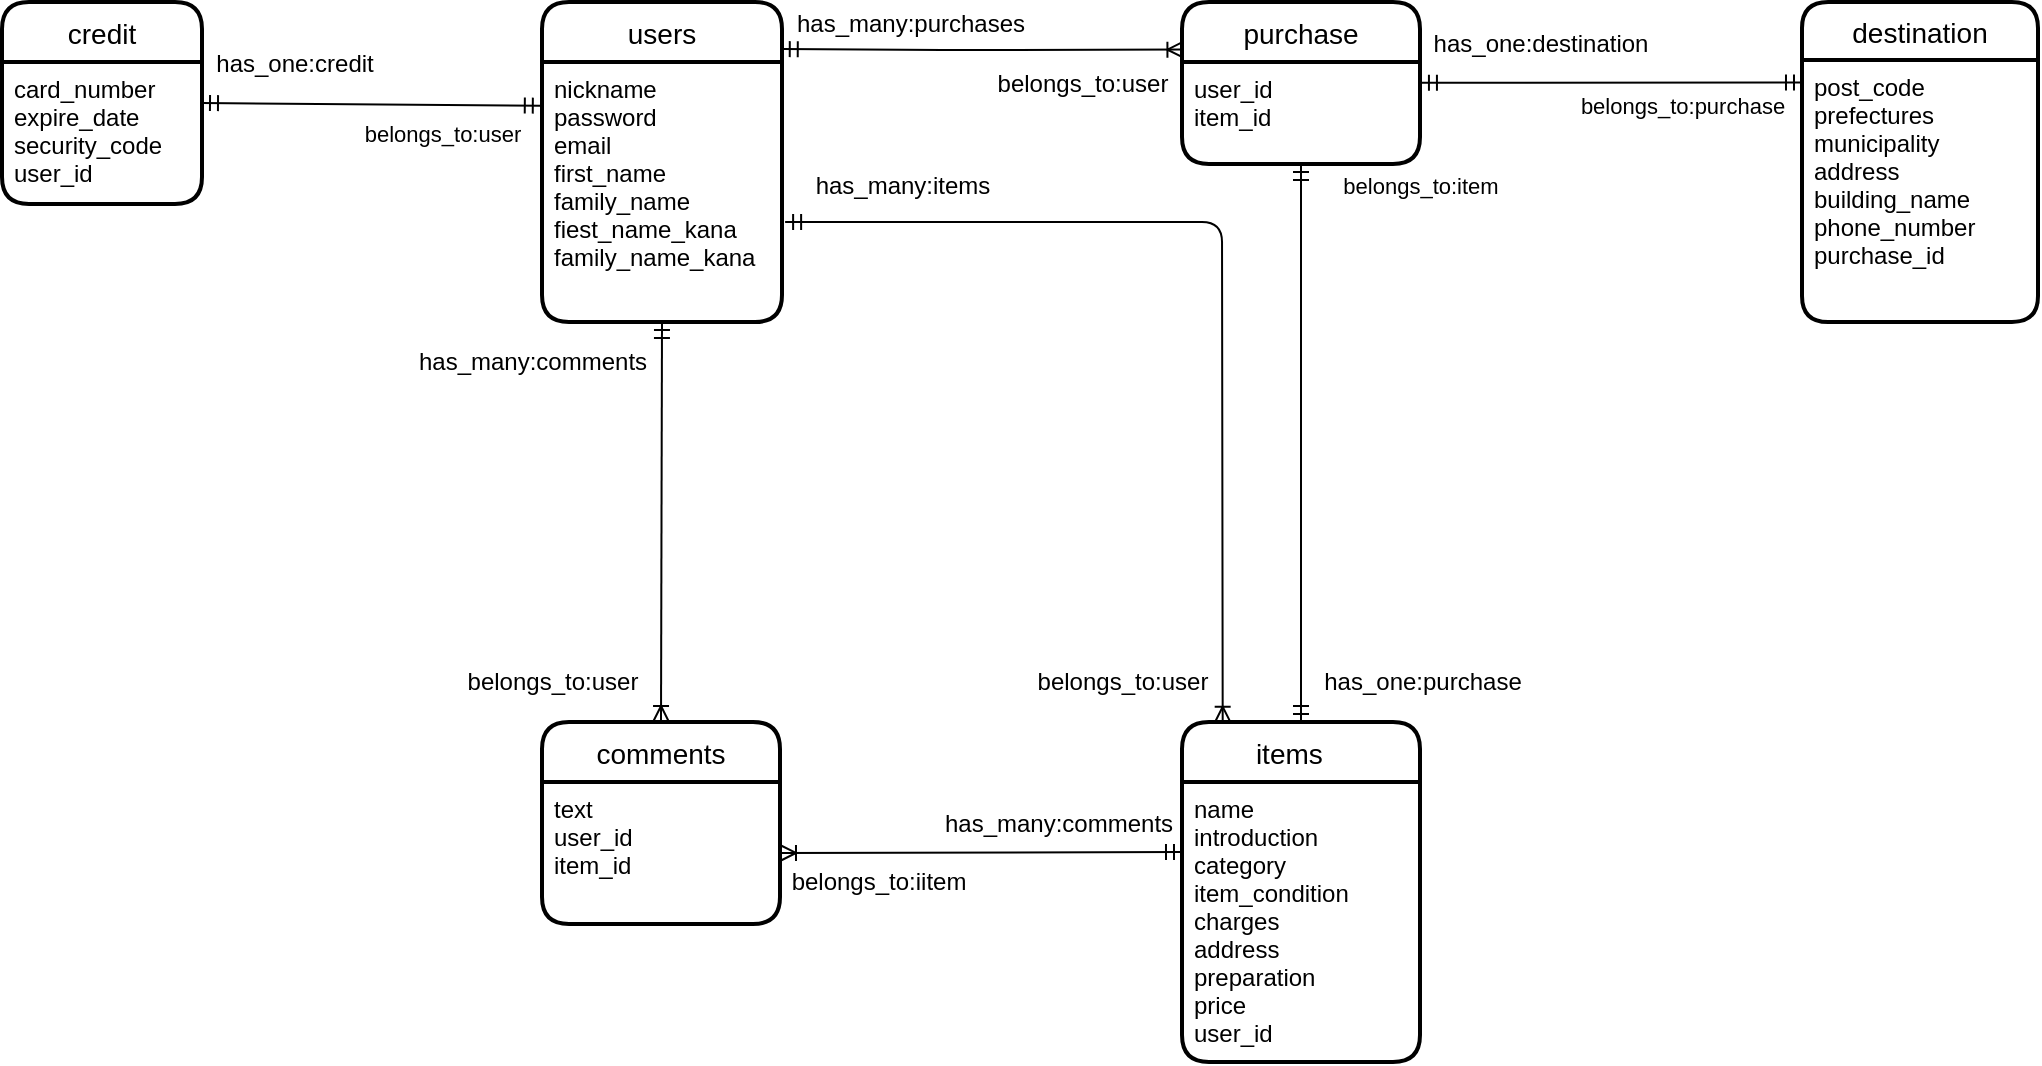 <mxfile>
    <diagram id="37Y_X_Y8JCTT_t9k_qw2" name="ページ1">
        <mxGraphModel dx="1968" dy="651" grid="1" gridSize="10" guides="1" tooltips="1" connect="1" arrows="1" fold="1" page="1" pageScale="1" pageWidth="827" pageHeight="1169" math="0" shadow="0">
            <root>
                <mxCell id="0"/>
                <mxCell id="1" parent="0"/>
                <mxCell id="89" value="users" style="swimlane;childLayout=stackLayout;horizontal=1;startSize=30;horizontalStack=0;rounded=1;fontSize=14;fontStyle=0;strokeWidth=2;resizeParent=0;resizeLast=1;shadow=0;dashed=0;align=center;" vertex="1" parent="1">
                    <mxGeometry x="-80" y="40" width="120" height="160" as="geometry"/>
                </mxCell>
                <mxCell id="90" value="nickname&#10;password&#10;email&#10;first_name&#10;family_name&#10;fiest_name_kana&#10;family_name_kana&#10;" style="align=left;strokeColor=none;fillColor=none;spacingLeft=4;fontSize=12;verticalAlign=top;resizable=0;rotatable=0;part=1;" vertex="1" parent="89">
                    <mxGeometry y="30" width="120" height="130" as="geometry"/>
                </mxCell>
                <mxCell id="93" value="items   " style="swimlane;childLayout=stackLayout;horizontal=1;startSize=30;horizontalStack=0;rounded=1;fontSize=14;fontStyle=0;strokeWidth=2;resizeParent=0;resizeLast=1;shadow=0;dashed=0;align=center;" vertex="1" parent="1">
                    <mxGeometry x="240" y="400" width="119" height="170" as="geometry"/>
                </mxCell>
                <mxCell id="94" value="name&#10;introduction&#10;category&#10;item_condition&#10;charges&#10;address&#10;preparation&#10;price&#10;user_id" style="align=left;strokeColor=none;fillColor=none;spacingLeft=4;fontSize=12;verticalAlign=top;resizable=0;rotatable=0;part=1;" vertex="1" parent="93">
                    <mxGeometry y="30" width="119" height="140" as="geometry"/>
                </mxCell>
                <mxCell id="95" value="destination" style="swimlane;childLayout=stackLayout;horizontal=1;startSize=29;horizontalStack=0;rounded=1;fontSize=14;fontStyle=0;strokeWidth=2;resizeParent=0;resizeLast=1;shadow=0;dashed=0;align=center;" vertex="1" parent="1">
                    <mxGeometry x="550" y="40" width="118" height="160" as="geometry"/>
                </mxCell>
                <mxCell id="96" value="post_code&#10;prefectures&#10;municipality&#10;address&#10;building_name&#10;phone_number&#10;purchase_id" style="align=left;strokeColor=none;fillColor=none;spacingLeft=4;fontSize=12;verticalAlign=top;resizable=0;rotatable=0;part=1;" vertex="1" parent="95">
                    <mxGeometry y="29" width="118" height="131" as="geometry"/>
                </mxCell>
                <mxCell id="98" value="purchase" style="swimlane;childLayout=stackLayout;horizontal=1;startSize=30;horizontalStack=0;rounded=1;fontSize=14;fontStyle=0;strokeWidth=2;resizeParent=0;resizeLast=1;shadow=0;dashed=0;align=center;" vertex="1" parent="1">
                    <mxGeometry x="240" y="40" width="119" height="81" as="geometry"/>
                </mxCell>
                <mxCell id="99" value="user_id&#10;item_id" style="align=left;strokeColor=none;fillColor=none;spacingLeft=4;fontSize=12;verticalAlign=top;resizable=0;rotatable=0;part=1;" vertex="1" parent="98">
                    <mxGeometry y="30" width="119" height="51" as="geometry"/>
                </mxCell>
                <mxCell id="100" value="credit" style="swimlane;childLayout=stackLayout;horizontal=1;startSize=30;horizontalStack=0;rounded=1;fontSize=14;fontStyle=0;strokeWidth=2;resizeParent=0;resizeLast=1;shadow=0;dashed=0;align=center;" vertex="1" parent="1">
                    <mxGeometry x="-350" y="40" width="100" height="101" as="geometry"/>
                </mxCell>
                <mxCell id="101" value="card_number&#10;expire_date&#10;security_code&#10;user_id" style="align=left;strokeColor=none;fillColor=none;spacingLeft=4;fontSize=12;verticalAlign=top;resizable=0;rotatable=0;part=1;" vertex="1" parent="100">
                    <mxGeometry y="30" width="100" height="71" as="geometry"/>
                </mxCell>
                <mxCell id="102" value="comments" style="swimlane;childLayout=stackLayout;horizontal=1;startSize=30;horizontalStack=0;rounded=1;fontSize=14;fontStyle=0;strokeWidth=2;resizeParent=0;resizeLast=1;shadow=0;dashed=0;align=center;" vertex="1" parent="1">
                    <mxGeometry x="-80" y="400" width="119" height="101" as="geometry"/>
                </mxCell>
                <mxCell id="103" value="text&#10;user_id&#10;item_id" style="align=left;strokeColor=none;fillColor=none;spacingLeft=4;fontSize=12;verticalAlign=top;resizable=0;rotatable=0;part=1;" vertex="1" parent="102">
                    <mxGeometry y="30" width="119" height="71" as="geometry"/>
                </mxCell>
                <mxCell id="106" value="" style="fontSize=12;html=1;endArrow=ERmandOne;startArrow=ERmandOne;entryX=1;entryY=0.5;entryDx=0;entryDy=0;exitX=-0.005;exitY=0.168;exitDx=0;exitDy=0;exitPerimeter=0;" edge="1" parent="1" source="90" target="100">
                    <mxGeometry width="100" height="100" relative="1" as="geometry">
                        <mxPoint x="40" y="72" as="sourcePoint"/>
                        <mxPoint x="-50" y="72" as="targetPoint"/>
                    </mxGeometry>
                </mxCell>
                <mxCell id="107" value="" style="fontSize=12;html=1;endArrow=ERmandOne;startArrow=ERmandOne;entryX=-0.004;entryY=0.083;entryDx=0;entryDy=0;entryPerimeter=0;" edge="1" parent="1">
                    <mxGeometry width="100" height="100" relative="1" as="geometry">
                        <mxPoint x="359.47" y="80.37" as="sourcePoint"/>
                        <mxPoint x="549.998" y="80.243" as="targetPoint"/>
                    </mxGeometry>
                </mxCell>
                <mxCell id="116" value="belongs_to:purchase" style="edgeLabel;html=1;align=center;verticalAlign=middle;resizable=0;points=[];" vertex="1" connectable="0" parent="107">
                    <mxGeometry x="0.519" y="1" relative="1" as="geometry">
                        <mxPoint x="-14" y="12" as="offset"/>
                    </mxGeometry>
                </mxCell>
                <mxCell id="108" value="" style="fontSize=12;html=1;endArrow=ERoneToMany;startArrow=ERmandOne;exitX=0.5;exitY=1;exitDx=0;exitDy=0;entryX=0.5;entryY=0;entryDx=0;entryDy=0;" edge="1" parent="1" source="90" target="102">
                    <mxGeometry width="100" height="100" relative="1" as="geometry">
                        <mxPoint x="310" y="280" as="sourcePoint"/>
                        <mxPoint x="120" y="270" as="targetPoint"/>
                    </mxGeometry>
                </mxCell>
                <mxCell id="110" value="" style="fontSize=12;html=1;endArrow=ERoneToMany;startArrow=ERmandOne;entryX=1;entryY=0.5;entryDx=0;entryDy=0;exitX=0;exitY=0.25;exitDx=0;exitDy=0;" edge="1" parent="1" source="94" target="103">
                    <mxGeometry width="100" height="100" relative="1" as="geometry">
                        <mxPoint x="280" y="310" as="sourcePoint"/>
                        <mxPoint x="200" y="310" as="targetPoint"/>
                    </mxGeometry>
                </mxCell>
                <mxCell id="113" value="" style="fontSize=12;html=1;endArrow=ERoneToMany;startArrow=ERmandOne;exitX=0.999;exitY=0.158;exitDx=0;exitDy=0;exitPerimeter=0;entryX=0.006;entryY=0.408;entryDx=0;entryDy=0;entryPerimeter=0;" edge="1" parent="1">
                    <mxGeometry width="100" height="100" relative="1" as="geometry">
                        <mxPoint x="39.88" y="63.54" as="sourcePoint"/>
                        <mxPoint x="240.714" y="63.808" as="targetPoint"/>
                        <Array as="points">
                            <mxPoint x="130" y="64"/>
                        </Array>
                    </mxGeometry>
                </mxCell>
                <mxCell id="114" value="" style="fontSize=12;html=1;endArrow=ERmandOne;startArrow=ERmandOne;exitX=0.5;exitY=1;exitDx=0;exitDy=0;entryX=0.5;entryY=0;entryDx=0;entryDy=0;" edge="1" parent="1" source="99" target="93">
                    <mxGeometry width="100" height="100" relative="1" as="geometry">
                        <mxPoint x="369" y="80" as="sourcePoint"/>
                        <mxPoint x="530" y="79" as="targetPoint"/>
                    </mxGeometry>
                </mxCell>
                <mxCell id="115" value="" style="fontSize=12;html=1;endArrow=ERoneToMany;startArrow=ERmandOne;entryX=0.171;entryY=0.002;entryDx=0;entryDy=0;entryPerimeter=0;exitX=1.013;exitY=0.615;exitDx=0;exitDy=0;exitPerimeter=0;" edge="1" parent="1" source="90" target="93">
                    <mxGeometry width="100" height="100" relative="1" as="geometry">
                        <mxPoint x="160" y="200" as="sourcePoint"/>
                        <mxPoint x="240" y="280" as="targetPoint"/>
                        <Array as="points">
                            <mxPoint x="260" y="150"/>
                        </Array>
                    </mxGeometry>
                </mxCell>
                <mxCell id="118" value="has_one:destination" style="text;html=1;align=center;verticalAlign=middle;resizable=0;points=[];autosize=1;strokeColor=none;fillColor=none;" vertex="1" parent="1">
                    <mxGeometry x="359" y="50.5" width="120" height="20" as="geometry"/>
                </mxCell>
                <mxCell id="122" value="has_many:purchases" style="text;html=1;align=center;verticalAlign=middle;resizable=0;points=[];autosize=1;strokeColor=none;fillColor=none;" vertex="1" parent="1">
                    <mxGeometry x="39" y="41" width="130" height="20" as="geometry"/>
                </mxCell>
                <mxCell id="123" value="belongs_to:user" style="text;html=1;align=center;verticalAlign=middle;resizable=0;points=[];autosize=1;strokeColor=none;fillColor=none;" vertex="1" parent="1">
                    <mxGeometry x="140" y="70.5" width="100" height="20" as="geometry"/>
                </mxCell>
                <mxCell id="125" value="belongs_to:user" style="text;html=1;align=center;verticalAlign=middle;resizable=0;points=[];autosize=1;strokeColor=none;fillColor=none;" vertex="1" parent="1">
                    <mxGeometry x="160" y="370" width="100" height="20" as="geometry"/>
                </mxCell>
                <mxCell id="126" value="has_many:items" style="text;html=1;align=center;verticalAlign=middle;resizable=0;points=[];autosize=1;strokeColor=none;fillColor=none;" vertex="1" parent="1">
                    <mxGeometry x="50" y="122" width="100" height="20" as="geometry"/>
                </mxCell>
                <mxCell id="127" value="has_many:comments" style="text;html=1;align=center;verticalAlign=middle;resizable=0;points=[];autosize=1;strokeColor=none;fillColor=none;" vertex="1" parent="1">
                    <mxGeometry x="-150" y="210" width="130" height="20" as="geometry"/>
                </mxCell>
                <mxCell id="128" value="belongs_to:user" style="text;html=1;align=center;verticalAlign=middle;resizable=0;points=[];autosize=1;strokeColor=none;fillColor=none;" vertex="1" parent="1">
                    <mxGeometry x="-125" y="370" width="100" height="20" as="geometry"/>
                </mxCell>
                <mxCell id="129" value="has_one:credit" style="text;html=1;align=center;verticalAlign=middle;resizable=0;points=[];autosize=1;strokeColor=none;fillColor=none;" vertex="1" parent="1">
                    <mxGeometry x="-249" y="61" width="90" height="20" as="geometry"/>
                </mxCell>
                <mxCell id="132" value="belongs_to:user" style="edgeLabel;html=1;align=center;verticalAlign=middle;resizable=0;points=[];" vertex="1" connectable="0" parent="1">
                    <mxGeometry x="-129.997" y="106.242" as="geometry"/>
                </mxCell>
                <mxCell id="133" value="has_one:purchase" style="text;html=1;align=center;verticalAlign=middle;resizable=0;points=[];autosize=1;strokeColor=none;fillColor=none;" vertex="1" parent="1">
                    <mxGeometry x="305" y="370" width="110" height="20" as="geometry"/>
                </mxCell>
                <mxCell id="134" value="belongs_to:item" style="edgeLabel;html=1;align=center;verticalAlign=middle;resizable=0;points=[];" vertex="1" connectable="0" parent="1">
                    <mxGeometry x="359.001" y="132.004" as="geometry"/>
                </mxCell>
                <mxCell id="135" value="has_many:comments" style="text;html=1;align=center;verticalAlign=middle;resizable=0;points=[];autosize=1;strokeColor=none;fillColor=none;" vertex="1" parent="1">
                    <mxGeometry x="113" y="440.5" width="130" height="20" as="geometry"/>
                </mxCell>
                <mxCell id="136" value="belongs_to:iitem" style="text;html=1;align=center;verticalAlign=middle;resizable=0;points=[];autosize=1;strokeColor=none;fillColor=none;" vertex="1" parent="1">
                    <mxGeometry x="38" y="470" width="100" height="20" as="geometry"/>
                </mxCell>
            </root>
        </mxGraphModel>
    </diagram>
</mxfile>
